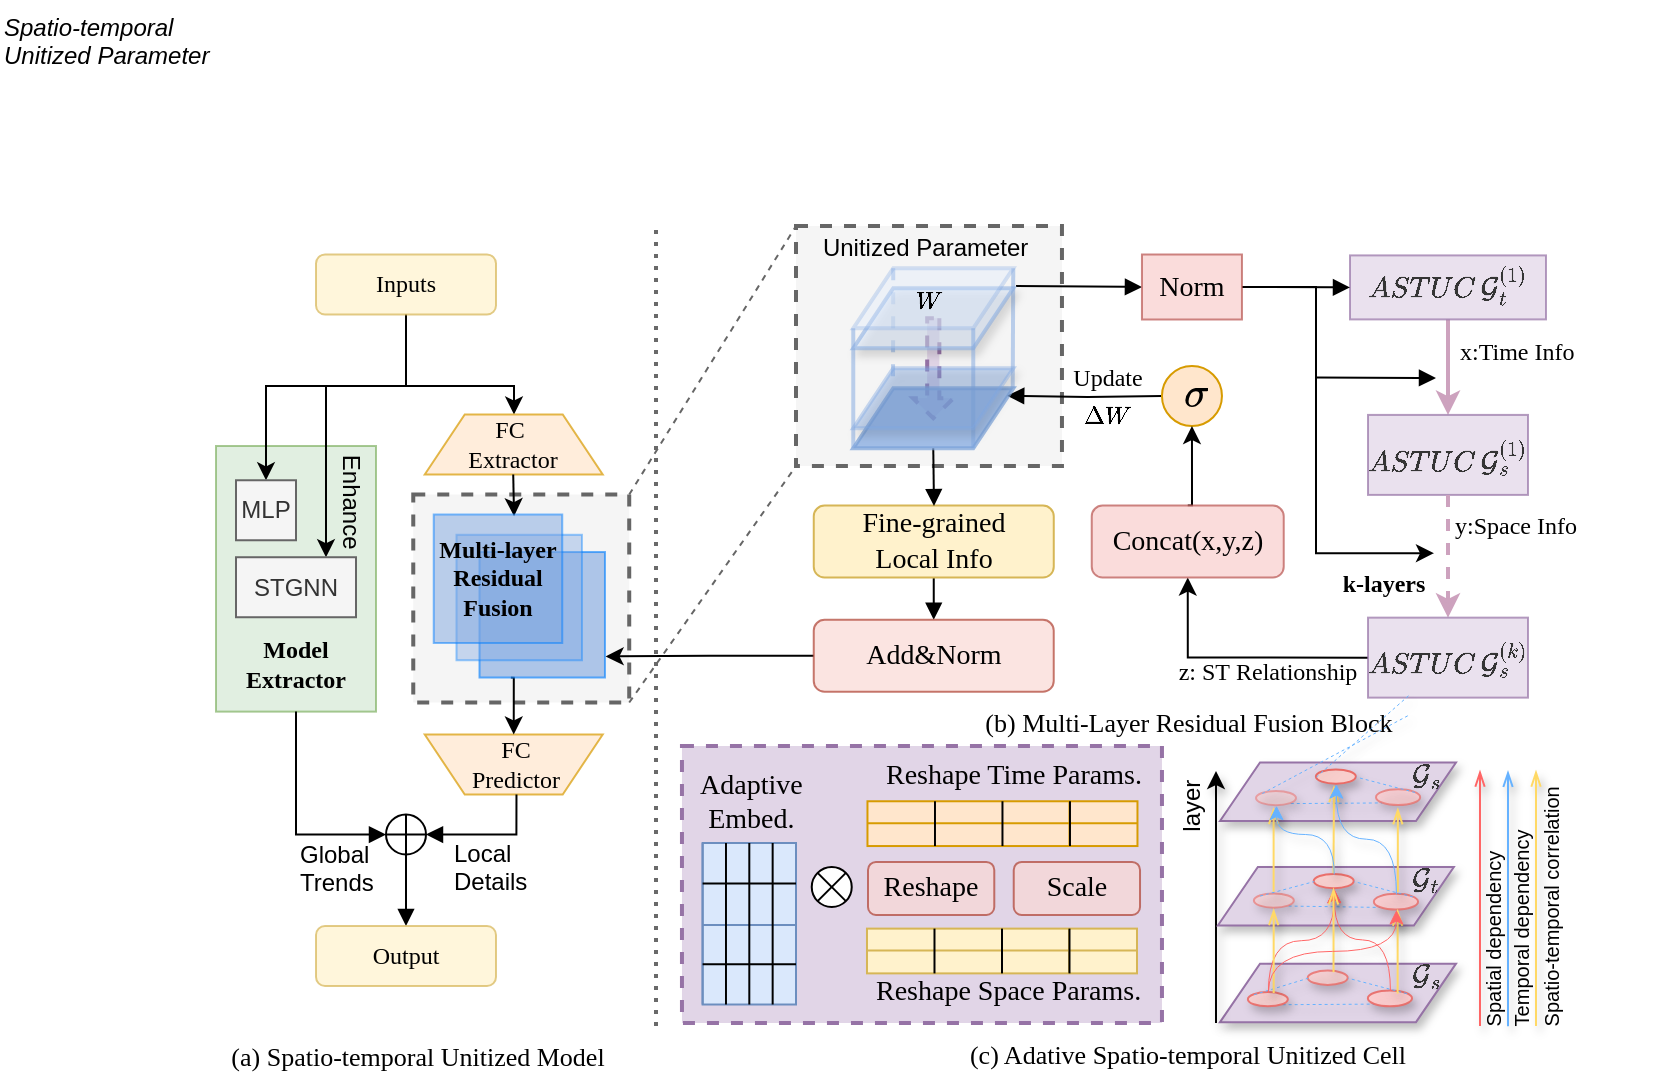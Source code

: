 <mxfile version="24.8.3">
  <diagram name="第 1 页" id="5oC_u--elwQRbg6stWUG">
    <mxGraphModel dx="1428" dy="1569" grid="1" gridSize="10" guides="1" tooltips="1" connect="1" arrows="1" fold="1" page="1" pageScale="1" pageWidth="827" pageHeight="1169" math="1" shadow="0">
      <root>
        <mxCell id="0" />
        <mxCell id="1" parent="0" />
        <mxCell id="oQPVEWLI9KSgpzc_tTf6-1" value="&lt;div&gt;&lt;font face=&quot;Times New Roman&quot;&gt;&lt;b&gt;&lt;br&gt;&lt;/b&gt;&lt;/font&gt;&lt;/div&gt;&lt;div&gt;&lt;font face=&quot;Times New Roman&quot;&gt;&lt;b&gt;&lt;br&gt;&lt;/b&gt;&lt;/font&gt;&lt;/div&gt;&lt;div&gt;&lt;font face=&quot;Times New Roman&quot;&gt;&lt;b&gt;&lt;br&gt;&lt;/b&gt;&lt;/font&gt;&lt;/div&gt;&lt;div&gt;&lt;font face=&quot;Times New Roman&quot;&gt;&lt;b&gt;&lt;br&gt;&lt;/b&gt;&lt;/font&gt;&lt;/div&gt;&lt;div&gt;&lt;font face=&quot;Times New Roman&quot;&gt;&lt;b&gt;&lt;br&gt;&lt;/b&gt;&lt;/font&gt;&lt;/div&gt;&lt;div&gt;&lt;b&gt;&lt;br&gt;&lt;/b&gt;&lt;/div&gt;&lt;div&gt;&lt;font face=&quot;Times New Roman&quot;&gt;&lt;b&gt;Model&lt;/b&gt;&lt;/font&gt;&lt;/div&gt;&lt;div&gt;&lt;font face=&quot;Times New Roman&quot;&gt;&lt;b&gt;Extractor&lt;/b&gt;&lt;/font&gt;&lt;/div&gt;" style="whiteSpace=wrap;html=1;fillColor=#d5e8d4;strokeColor=#82b366;opacity=70;" parent="1" vertex="1">
          <mxGeometry x="40" y="150" width="80" height="132.81" as="geometry" />
        </mxCell>
        <mxCell id="oQPVEWLI9KSgpzc_tTf6-2" style="edgeStyle=orthogonalEdgeStyle;rounded=0;orthogonalLoop=1;jettySize=auto;html=1;exitX=0.5;exitY=1;exitDx=0;exitDy=0;entryX=0.5;entryY=0;entryDx=0;entryDy=0;endArrow=block;endFill=1;" parent="1" target="oQPVEWLI9KSgpzc_tTf6-6" edge="1">
          <mxGeometry relative="1" as="geometry">
            <mxPoint x="135.0" y="354.25" as="sourcePoint" />
          </mxGeometry>
        </mxCell>
        <mxCell id="oQPVEWLI9KSgpzc_tTf6-4" style="edgeStyle=orthogonalEdgeStyle;rounded=0;orthogonalLoop=1;jettySize=auto;html=1;" parent="1" source="oQPVEWLI9KSgpzc_tTf6-5" edge="1" target="oQPVEWLI9KSgpzc_tTf6-7">
          <mxGeometry relative="1" as="geometry">
            <Array as="points">
              <mxPoint x="135" y="120" />
              <mxPoint x="189" y="120" />
            </Array>
            <mxPoint x="179.019" y="134.25" as="targetPoint" />
          </mxGeometry>
        </mxCell>
        <mxCell id="T_FOPEBpzpQEU7bBr1gE-9" style="edgeStyle=orthogonalEdgeStyle;rounded=0;orthogonalLoop=1;jettySize=auto;html=1;entryX=0.5;entryY=0;entryDx=0;entryDy=0;exitX=0.5;exitY=1;exitDx=0;exitDy=0;" edge="1" parent="1" source="oQPVEWLI9KSgpzc_tTf6-5" target="T_FOPEBpzpQEU7bBr1gE-2">
          <mxGeometry relative="1" as="geometry">
            <mxPoint x="65.0" y="173.02" as="targetPoint" />
            <Array as="points">
              <mxPoint x="135" y="120" />
              <mxPoint x="65" y="120" />
            </Array>
          </mxGeometry>
        </mxCell>
        <mxCell id="T_FOPEBpzpQEU7bBr1gE-10" style="edgeStyle=orthogonalEdgeStyle;rounded=0;orthogonalLoop=1;jettySize=auto;html=1;exitX=0.5;exitY=1;exitDx=0;exitDy=0;entryX=0.75;entryY=0;entryDx=0;entryDy=0;" edge="1" parent="1" source="oQPVEWLI9KSgpzc_tTf6-5" target="T_FOPEBpzpQEU7bBr1gE-1">
          <mxGeometry relative="1" as="geometry">
            <Array as="points">
              <mxPoint x="135" y="120" />
              <mxPoint x="95" y="120" />
            </Array>
          </mxGeometry>
        </mxCell>
        <mxCell id="oQPVEWLI9KSgpzc_tTf6-5" value="&lt;font face=&quot;Times New Roman&quot;&gt;Inputs&lt;/font&gt;" style="rounded=1;whiteSpace=wrap;html=1;fillColor=#fff2cc;strokeColor=#d6b656;opacity=70;" parent="1" vertex="1">
          <mxGeometry x="90" y="54.25" width="90" height="30" as="geometry" />
        </mxCell>
        <mxCell id="oQPVEWLI9KSgpzc_tTf6-6" value="&lt;font face=&quot;Times New Roman&quot;&gt;Output&lt;/font&gt;" style="rounded=1;whiteSpace=wrap;html=1;fillColor=#fff2cc;strokeColor=#d6b656;opacity=70;" parent="1" vertex="1">
          <mxGeometry x="90" y="390" width="90" height="30" as="geometry" />
        </mxCell>
        <mxCell id="oQPVEWLI9KSgpzc_tTf6-7" value="&lt;font face=&quot;Times New Roman&quot;&gt;FC&amp;nbsp;&lt;/font&gt;&lt;div&gt;&lt;font face=&quot;Times New Roman&quot;&gt;Extractor&lt;/font&gt;&lt;/div&gt;" style="shape=trapezoid;perimeter=trapezoidPerimeter;whiteSpace=wrap;html=1;fixedSize=1;fillColor=#FFE6CC;strokeColor=#D79B00;opacity=70;" parent="1" vertex="1">
          <mxGeometry x="144.37" y="134.25" width="89" height="30" as="geometry" />
        </mxCell>
        <mxCell id="oQPVEWLI9KSgpzc_tTf6-8" value="" style="verticalLabelPosition=bottom;verticalAlign=top;html=1;shape=mxgraph.flowchart.summing_function;" parent="1" vertex="1">
          <mxGeometry x="125" y="334.25" width="20" height="20" as="geometry" />
        </mxCell>
        <mxCell id="oQPVEWLI9KSgpzc_tTf6-9" style="edgeStyle=orthogonalEdgeStyle;rounded=0;orthogonalLoop=1;jettySize=auto;html=1;exitX=0.5;exitY=1;exitDx=0;exitDy=0;entryX=0;entryY=0.5;entryDx=0;entryDy=0;entryPerimeter=0;endArrow=block;endFill=1;" parent="1" source="oQPVEWLI9KSgpzc_tTf6-1" target="oQPVEWLI9KSgpzc_tTf6-8" edge="1">
          <mxGeometry relative="1" as="geometry" />
        </mxCell>
        <mxCell id="oQPVEWLI9KSgpzc_tTf6-10" value="" style="shape=trapezoid;perimeter=trapezoidPerimeter;whiteSpace=wrap;html=1;fixedSize=1;fillColor=#FFE6CC;strokeColor=#D79B00;rotation=-180;opacity=70;" parent="1" vertex="1">
          <mxGeometry x="144.37" y="294.25" width="89" height="30" as="geometry" />
        </mxCell>
        <mxCell id="oQPVEWLI9KSgpzc_tTf6-11" value="FC Predictor" style="text;strokeColor=none;align=center;fillColor=none;html=1;verticalAlign=middle;whiteSpace=wrap;rounded=0;fontFamily=Times New Roman;" parent="1" vertex="1">
          <mxGeometry x="160.24" y="294.25" width="60" height="30" as="geometry" />
        </mxCell>
        <mxCell id="oQPVEWLI9KSgpzc_tTf6-12" style="edgeStyle=orthogonalEdgeStyle;rounded=0;orthogonalLoop=1;jettySize=auto;html=1;exitX=0.5;exitY=1;exitDx=0;exitDy=0;entryX=1;entryY=0.5;entryDx=0;entryDy=0;entryPerimeter=0;endArrow=block;endFill=1;" parent="1" source="oQPVEWLI9KSgpzc_tTf6-11" target="oQPVEWLI9KSgpzc_tTf6-8" edge="1">
          <mxGeometry relative="1" as="geometry">
            <mxPoint x="155.24" y="344.25" as="targetPoint" />
            <Array as="points">
              <mxPoint x="190" y="344" />
            </Array>
          </mxGeometry>
        </mxCell>
        <mxCell id="T_FOPEBpzpQEU7bBr1gE-23" style="rounded=0;orthogonalLoop=1;jettySize=auto;html=1;exitX=1;exitY=0;exitDx=0;exitDy=0;entryX=0;entryY=0;entryDx=0;entryDy=0;endArrow=none;endFill=0;dashed=1;fillColor=#f5f5f5;strokeColor=#666666;" edge="1" parent="1" source="oQPVEWLI9KSgpzc_tTf6-13" target="oQPVEWLI9KSgpzc_tTf6-24">
          <mxGeometry relative="1" as="geometry" />
        </mxCell>
        <mxCell id="oQPVEWLI9KSgpzc_tTf6-13" value="" style="rounded=0;whiteSpace=wrap;html=1;dashed=1;fillColor=#f5f5f5;fontColor=#333333;strokeColor=#666666;strokeWidth=2;" parent="1" vertex="1">
          <mxGeometry x="138.63" y="174.25" width="107.98" height="104.01" as="geometry" />
        </mxCell>
        <mxCell id="oQPVEWLI9KSgpzc_tTf6-14" style="edgeStyle=orthogonalEdgeStyle;rounded=0;orthogonalLoop=1;jettySize=auto;html=1;exitX=0.25;exitY=1;exitDx=0;exitDy=0;entryX=0.5;entryY=0;entryDx=0;entryDy=0;" parent="1" edge="1">
          <mxGeometry relative="1" as="geometry">
            <mxPoint x="188.87" y="294.25" as="targetPoint" />
            <mxPoint x="187.435" y="265.76" as="sourcePoint" />
          </mxGeometry>
        </mxCell>
        <mxCell id="oQPVEWLI9KSgpzc_tTf6-15" style="edgeStyle=orthogonalEdgeStyle;rounded=0;orthogonalLoop=1;jettySize=auto;html=1;exitX=0.5;exitY=1;exitDx=0;exitDy=0;entryX=0.625;entryY=0.013;entryDx=0;entryDy=0;entryPerimeter=0;" parent="1" edge="1">
          <mxGeometry relative="1" as="geometry">
            <mxPoint x="188.61" y="164.25" as="sourcePoint" />
            <mxPoint x="189.026" y="185.085" as="targetPoint" />
          </mxGeometry>
        </mxCell>
        <mxCell id="oQPVEWLI9KSgpzc_tTf6-16" value="" style="whiteSpace=wrap;html=1;aspect=fixed;fillColor=#7EA6E0;strokeColor=#007FFF;opacity=60;" parent="1" vertex="1">
          <mxGeometry x="171.75" y="203.02" width="62.74" height="62.74" as="geometry" />
        </mxCell>
        <mxCell id="oQPVEWLI9KSgpzc_tTf6-17" value="" style="whiteSpace=wrap;html=1;aspect=fixed;fillColor=#7EA6E0;strokeColor=#007FFF;opacity=40;" parent="1" vertex="1">
          <mxGeometry x="160.24" y="194.39" width="62.74" height="62.74" as="geometry" />
        </mxCell>
        <mxCell id="oQPVEWLI9KSgpzc_tTf6-19" value="&lt;font face=&quot;Times New Roman&quot;&gt;&lt;b&gt;Multi-layer&lt;/b&gt;&lt;/font&gt;&lt;div&gt;&lt;font face=&quot;Times New Roman&quot;&gt;&lt;b&gt;Residual&lt;br&gt;Fusion&lt;/b&gt;&lt;/font&gt;&lt;/div&gt;" style="whiteSpace=wrap;html=1;aspect=fixed;fillColor=#7EA6E0;strokeColor=#007FFF;opacity=50;" parent="1" vertex="1">
          <mxGeometry x="148.87" y="184.25" width="64.25" height="64.25" as="geometry" />
        </mxCell>
        <mxCell id="oQPVEWLI9KSgpzc_tTf6-20" style="edgeStyle=orthogonalEdgeStyle;rounded=0;orthogonalLoop=1;jettySize=auto;html=1;exitX=0.5;exitY=1;exitDx=0;exitDy=0;endArrow=block;endFill=1;entryX=0.5;entryY=0;entryDx=0;entryDy=0;" parent="1" source="oQPVEWLI9KSgpzc_tTf6-21" target="oQPVEWLI9KSgpzc_tTf6-23" edge="1">
          <mxGeometry relative="1" as="geometry">
            <mxPoint x="399" y="270" as="targetPoint" />
          </mxGeometry>
        </mxCell>
        <mxCell id="oQPVEWLI9KSgpzc_tTf6-21" value="&lt;font face=&quot;Times New Roman&quot; style=&quot;font-size: 14px;&quot;&gt;Fine-grained&lt;/font&gt;&lt;div style=&quot;font-size: 14px;&quot;&gt;&lt;font face=&quot;Times New Roman&quot; style=&quot;font-size: 14px;&quot;&gt;Local Info&lt;/font&gt;&lt;/div&gt;" style="rounded=1;whiteSpace=wrap;html=1;fillColor=#fff2cc;strokeColor=#d6b656;" parent="1" vertex="1">
          <mxGeometry x="338.88" y="179.76" width="120" height="36" as="geometry" />
        </mxCell>
        <mxCell id="oQPVEWLI9KSgpzc_tTf6-22" style="edgeStyle=orthogonalEdgeStyle;rounded=0;orthogonalLoop=1;jettySize=auto;html=1;entryX=1.005;entryY=0.832;entryDx=0;entryDy=0;entryPerimeter=0;" parent="1" source="oQPVEWLI9KSgpzc_tTf6-23" target="oQPVEWLI9KSgpzc_tTf6-16" edge="1">
          <mxGeometry relative="1" as="geometry" />
        </mxCell>
        <mxCell id="oQPVEWLI9KSgpzc_tTf6-23" value="&lt;font face=&quot;Times New Roman&quot;&gt;&lt;span style=&quot;font-size: 14px;&quot;&gt;Add&amp;amp;Norm&lt;/span&gt;&lt;/font&gt;" style="rounded=1;whiteSpace=wrap;html=1;fillColor=#fad9d5;strokeColor=#ae4132;opacity=70;" parent="1" vertex="1">
          <mxGeometry x="338.87" y="236.9" width="120" height="36" as="geometry" />
        </mxCell>
        <mxCell id="oQPVEWLI9KSgpzc_tTf6-24" value="" style="rounded=0;whiteSpace=wrap;html=1;dashed=1;fillColor=#F5F5F5;fontColor=#333333;strokeColor=#666666;strokeWidth=2;" parent="1" vertex="1">
          <mxGeometry x="330" y="40" width="132.98" height="120" as="geometry" />
        </mxCell>
        <mxCell id="oQPVEWLI9KSgpzc_tTf6-25" style="edgeStyle=orthogonalEdgeStyle;rounded=0;orthogonalLoop=1;jettySize=auto;html=1;endArrow=block;endFill=1;" parent="1" edge="1">
          <mxGeometry relative="1" as="geometry">
            <mxPoint x="398.63" y="151.12" as="sourcePoint" />
            <mxPoint x="399" y="180" as="targetPoint" />
          </mxGeometry>
        </mxCell>
        <mxCell id="oQPVEWLI9KSgpzc_tTf6-26" style="rounded=0;orthogonalLoop=1;jettySize=auto;html=1;entryX=0;entryY=0.5;entryDx=0;entryDy=0;strokeColor=#000000;endArrow=block;endFill=1;" parent="1" edge="1">
          <mxGeometry relative="1" as="geometry">
            <mxPoint x="440" y="70" as="sourcePoint" />
            <mxPoint x="502.98" y="70.5" as="targetPoint" />
          </mxGeometry>
        </mxCell>
        <mxCell id="oQPVEWLI9KSgpzc_tTf6-27" style="edgeStyle=orthogonalEdgeStyle;rounded=0;orthogonalLoop=1;jettySize=auto;html=1;exitX=0;exitY=0.5;exitDx=0;exitDy=0;endArrow=block;endFill=1;entryX=0.962;entryY=0.124;entryDx=0;entryDy=0;entryPerimeter=0;" parent="1" edge="1" target="oQPVEWLI9KSgpzc_tTf6-29">
          <mxGeometry relative="1" as="geometry">
            <mxPoint x="440" y="125" as="targetPoint" />
            <mxPoint x="512.98" y="125" as="sourcePoint" />
          </mxGeometry>
        </mxCell>
        <mxCell id="oQPVEWLI9KSgpzc_tTf6-28" value="" style="shape=singleArrow;direction=south;whiteSpace=wrap;html=1;fillColor=#E1D5E7;strokeColor=#9673A6;dashed=1;strokeWidth=2;gradientColor=none;" parent="1" vertex="1">
          <mxGeometry x="388.5" y="86.12" width="20.27" height="50" as="geometry" />
        </mxCell>
        <mxCell id="oQPVEWLI9KSgpzc_tTf6-29" value="" style="shape=parallelogram;perimeter=parallelogramPerimeter;whiteSpace=wrap;html=1;fixedSize=1;fillColor=#7EA6E0;shadow=0;strokeColor=#7AA1D9;opacity=70;strokeWidth=2;" parent="1" vertex="1">
          <mxGeometry x="358.63" y="121.12" width="80" height="30" as="geometry" />
        </mxCell>
        <mxCell id="oQPVEWLI9KSgpzc_tTf6-30" style="rounded=0;orthogonalLoop=1;jettySize=auto;html=1;exitX=0;exitY=1;exitDx=0;exitDy=0;entryX=0;entryY=1;entryDx=0;entryDy=0;endArrow=none;endFill=0;strokeColor=#7EA6E0;strokeWidth=2;opacity=50;" parent="1" source="oQPVEWLI9KSgpzc_tTf6-34" edge="1">
          <mxGeometry relative="1" as="geometry">
            <mxPoint x="358.63" y="81.12" as="sourcePoint" />
            <mxPoint x="358.63" y="151.12" as="targetPoint" />
          </mxGeometry>
        </mxCell>
        <mxCell id="oQPVEWLI9KSgpzc_tTf6-31" style="rounded=0;orthogonalLoop=1;jettySize=auto;html=1;exitX=0.25;exitY=0;exitDx=0;exitDy=0;entryX=0;entryY=1;entryDx=0;entryDy=0;endArrow=none;endFill=0;strokeColor=#7EA6E0;dashed=1;strokeWidth=2;opacity=50;" parent="1" source="oQPVEWLI9KSgpzc_tTf6-34" edge="1">
          <mxGeometry relative="1" as="geometry">
            <mxPoint x="378.49" y="51.12" as="sourcePoint" />
            <mxPoint x="378.49" y="121.12" as="targetPoint" />
          </mxGeometry>
        </mxCell>
        <mxCell id="oQPVEWLI9KSgpzc_tTf6-32" style="rounded=0;orthogonalLoop=1;jettySize=auto;html=1;exitX=1;exitY=0;exitDx=0;exitDy=0;entryX=0;entryY=1;entryDx=0;entryDy=0;endArrow=none;endFill=0;strokeColor=#7EA6E0;strokeWidth=2;opacity=50;" parent="1" source="oQPVEWLI9KSgpzc_tTf6-34" edge="1">
          <mxGeometry relative="1" as="geometry">
            <mxPoint x="438.37" y="51.12" as="sourcePoint" />
            <mxPoint x="438.37" y="121.12" as="targetPoint" />
          </mxGeometry>
        </mxCell>
        <mxCell id="oQPVEWLI9KSgpzc_tTf6-33" value="" style="shape=parallelogram;perimeter=parallelogramPerimeter;whiteSpace=wrap;html=1;fixedSize=1;shadow=1;gradientColor=none;fillColor=#DAE8FC;opacity=50;strokeColor=#7EA6E0;strokeWidth=2;" parent="1" vertex="1">
          <mxGeometry x="358.63" y="71.12" width="80" height="30" as="geometry" />
        </mxCell>
        <mxCell id="oQPVEWLI9KSgpzc_tTf6-34" value="" style="shape=parallelogram;perimeter=parallelogramPerimeter;whiteSpace=wrap;html=1;fixedSize=1;shadow=0;gradientColor=none;fillColor=#DAE8FC;opacity=30;strokeColor=#7EA6E0;strokeWidth=2;" parent="1" vertex="1">
          <mxGeometry x="358.63" y="61.12" width="80" height="30" as="geometry" />
        </mxCell>
        <mxCell id="oQPVEWLI9KSgpzc_tTf6-35" style="rounded=0;orthogonalLoop=1;jettySize=auto;html=1;entryX=0.75;entryY=1;entryDx=0;entryDy=0;endArrow=none;endFill=0;strokeColor=#7EA6E0;strokeWidth=2;opacity=50;" parent="1" edge="1">
          <mxGeometry relative="1" as="geometry">
            <mxPoint x="418.63" y="91.12" as="sourcePoint" />
            <mxPoint x="418.63" y="151.12" as="targetPoint" />
          </mxGeometry>
        </mxCell>
        <mxCell id="oQPVEWLI9KSgpzc_tTf6-36" value="" style="shape=parallelogram;perimeter=parallelogramPerimeter;whiteSpace=wrap;html=1;fixedSize=1;shadow=1;gradientColor=none;fillColor=#7EA6E0;opacity=40;strokeColor=#7EA6E0;strokeWidth=2;" parent="1" vertex="1">
          <mxGeometry x="358.63" y="111.12" width="80" height="30" as="geometry" />
        </mxCell>
        <mxCell id="oQPVEWLI9KSgpzc_tTf6-37" value="&lt;font face=&quot;Times New Roman&quot;&gt;Update&lt;/font&gt;" style="text;strokeColor=none;align=center;fillColor=none;html=1;verticalAlign=middle;whiteSpace=wrap;rounded=0;" parent="1" vertex="1">
          <mxGeometry x="468.87" y="93.49" width="34.11" height="45" as="geometry" />
        </mxCell>
        <mxCell id="oQPVEWLI9KSgpzc_tTf6-38" value="" style="endArrow=none;dashed=1;html=1;rounded=0;strokeWidth=2;strokeColor=#696969;dashPattern=1 2;" parent="1" edge="1">
          <mxGeometry width="50" height="50" relative="1" as="geometry">
            <mxPoint x="260" y="440" as="sourcePoint" />
            <mxPoint x="260" y="40" as="targetPoint" />
          </mxGeometry>
        </mxCell>
        <mxCell id="oQPVEWLI9KSgpzc_tTf6-39" value="&lt;font style=&quot;font-size: 13px;&quot; face=&quot;Times New Roman&quot;&gt;(a) Spatio-temporal &lt;/font&gt;&lt;font face=&quot;Times New Roman&quot;&gt;&lt;span style=&quot;font-size: 13px;&quot;&gt;Unitized Model&lt;/span&gt;&lt;/font&gt;" style="text;strokeColor=none;align=center;fillColor=none;html=1;verticalAlign=middle;whiteSpace=wrap;rounded=0;" parent="1" vertex="1">
          <mxGeometry x="44.5" y="440" width="191.87" height="30" as="geometry" />
        </mxCell>
        <mxCell id="oQPVEWLI9KSgpzc_tTf6-40" value="&lt;font style=&quot;font-size: 13px;&quot; face=&quot;Times New Roman&quot;&gt;(b) Multi-Layer Residual Fusion Block&lt;/font&gt;" style="text;strokeColor=none;align=center;fillColor=none;html=1;verticalAlign=middle;whiteSpace=wrap;rounded=0;" parent="1" vertex="1">
          <mxGeometry x="421.8" y="272.9" width="209.02" height="30" as="geometry" />
        </mxCell>
        <mxCell id="oQPVEWLI9KSgpzc_tTf6-43" style="edgeStyle=orthogonalEdgeStyle;rounded=0;orthogonalLoop=1;jettySize=auto;html=1;exitX=0.5;exitY=1;exitDx=0;exitDy=0;entryX=0.5;entryY=0;entryDx=0;entryDy=0;strokeColor=#CDA2BE;strokeWidth=2;" parent="1" source="oQPVEWLI9KSgpzc_tTf6-44" target="oQPVEWLI9KSgpzc_tTf6-47" edge="1">
          <mxGeometry relative="1" as="geometry" />
        </mxCell>
        <mxCell id="oQPVEWLI9KSgpzc_tTf6-44" value="" style="rounded=0;whiteSpace=wrap;html=1;fillColor=#e1d5e7;strokeColor=#9673a6;opacity=70;" parent="1" vertex="1">
          <mxGeometry x="607" y="54.7" width="98" height="32" as="geometry" />
        </mxCell>
        <mxCell id="oQPVEWLI9KSgpzc_tTf6-45" value="&lt;br style=&quot;font-size: 12px;&quot;&gt;&lt;span style=&quot;font-size: 12px; color: rgb(53, 53, 53); font-family: mp-quote, -apple-system-font, BlinkMacSystemFont, &amp;quot;Helvetica Neue&amp;quot;, &amp;quot;PingFang SC&amp;quot;, &amp;quot;Hiragino Sans GB&amp;quot;, &amp;quot;Microsoft YaHei UI&amp;quot;, &amp;quot;Microsoft YaHei&amp;quot;, Arial, sans-serif; text-align: left; background-color: rgb(149, 236, 105);&quot;&gt;$$ASTUC \, \mathcal{G}_t^{(1)}$$&lt;/span&gt;" style="text;strokeColor=none;align=center;fillColor=none;html=1;verticalAlign=middle;whiteSpace=wrap;rounded=0;fontSize=11;" parent="1" vertex="1">
          <mxGeometry x="626" y="52.7" width="60" height="20" as="geometry" />
        </mxCell>
        <mxCell id="oQPVEWLI9KSgpzc_tTf6-47" value="" style="rounded=0;whiteSpace=wrap;html=1;fillColor=#E1D5E7;strokeColor=#9673a6;opacity=70;" parent="1" vertex="1">
          <mxGeometry x="616" y="134.45" width="80" height="40" as="geometry" />
        </mxCell>
        <mxCell id="oQPVEWLI9KSgpzc_tTf6-48" value="&lt;br style=&quot;font-size: 12px;&quot;&gt;&lt;span style=&quot;font-size: 12px; color: rgb(53, 53, 53); font-family: mp-quote, -apple-system-font, BlinkMacSystemFont, &amp;quot;Helvetica Neue&amp;quot;, &amp;quot;PingFang SC&amp;quot;, &amp;quot;Hiragino Sans GB&amp;quot;, &amp;quot;Microsoft YaHei UI&amp;quot;, &amp;quot;Microsoft YaHei&amp;quot;, Arial, sans-serif; text-align: left; background-color: rgb(149, 236, 105);&quot;&gt;$$ASTUC \, \mathcal{G}_s^{(1)}$$&lt;/span&gt;" style="text;strokeColor=none;align=center;fillColor=none;html=1;verticalAlign=middle;whiteSpace=wrap;rounded=0;fontSize=11;" parent="1" vertex="1">
          <mxGeometry x="626" y="138.69" width="60" height="20" as="geometry" />
        </mxCell>
        <mxCell id="oQPVEWLI9KSgpzc_tTf6-54" value="" style="endArrow=block;html=1;rounded=0;endFill=1;" parent="1" edge="1">
          <mxGeometry width="50" height="50" relative="1" as="geometry">
            <mxPoint x="590" y="115.76" as="sourcePoint" />
            <mxPoint x="650" y="116" as="targetPoint" />
          </mxGeometry>
        </mxCell>
        <mxCell id="oQPVEWLI9KSgpzc_tTf6-55" value="&lt;div style=&quot;text-align: left;&quot;&gt;&lt;span style=&quot;font-family: &amp;quot;Times New Roman&amp;quot;; background-color: initial;&quot;&gt;z: ST&amp;nbsp;&lt;/span&gt;&lt;span style=&quot;background-color: initial; font-family: &amp;quot;Times New Roman&amp;quot;; text-align: center;&quot;&gt;Relationship&lt;/span&gt;&lt;/div&gt;" style="text;strokeColor=none;align=center;fillColor=none;html=1;verticalAlign=middle;whiteSpace=wrap;rounded=0;" parent="1" vertex="1">
          <mxGeometry x="516" y="242.81" width="100" height="40" as="geometry" />
        </mxCell>
        <mxCell id="oQPVEWLI9KSgpzc_tTf6-58" style="rounded=0;orthogonalLoop=1;jettySize=auto;html=1;exitX=1;exitY=0.5;exitDx=0;exitDy=0;entryX=0;entryY=0.5;entryDx=0;entryDy=0;endArrow=block;endFill=1;" parent="1" source="oQPVEWLI9KSgpzc_tTf6-59" target="oQPVEWLI9KSgpzc_tTf6-44" edge="1">
          <mxGeometry relative="1" as="geometry" />
        </mxCell>
        <mxCell id="T_FOPEBpzpQEU7bBr1gE-38" style="edgeStyle=orthogonalEdgeStyle;rounded=0;orthogonalLoop=1;jettySize=auto;html=1;exitX=1;exitY=0.5;exitDx=0;exitDy=0;entryX=0;entryY=0.5;entryDx=0;entryDy=0;" edge="1" parent="1" source="oQPVEWLI9KSgpzc_tTf6-59" target="T_FOPEBpzpQEU7bBr1gE-37">
          <mxGeometry relative="1" as="geometry">
            <Array as="points">
              <mxPoint x="590" y="70" />
              <mxPoint x="590" y="204" />
            </Array>
          </mxGeometry>
        </mxCell>
        <mxCell id="oQPVEWLI9KSgpzc_tTf6-59" value="&lt;font style=&quot;font-size: 14px;&quot; face=&quot;Times New Roman&quot;&gt;Norm&lt;/font&gt;" style="rounded=0;whiteSpace=wrap;html=1;fillColor=#f8cecc;strokeColor=#b85450;opacity=70;" parent="1" vertex="1">
          <mxGeometry x="502.98" y="54.25" width="50" height="32.5" as="geometry" />
        </mxCell>
        <mxCell id="oQPVEWLI9KSgpzc_tTf6-60" value="" style="ellipse;whiteSpace=wrap;html=1;aspect=fixed;fillColor=#ffe6cc;strokeColor=#d79b00;" parent="1" vertex="1">
          <mxGeometry x="512.98" y="110" width="30" height="30" as="geometry" />
        </mxCell>
        <mxCell id="oQPVEWLI9KSgpzc_tTf6-61" value="&lt;font style=&quot;font-size: 18px;&quot;&gt;&lt;svg style=&quot;vertical-align: -0.025ex;&quot; xmlns:xlink=&quot;http://www.w3.org/1999/xlink&quot; viewBox=&quot;0 -431 571 442&quot; role=&quot;img&quot; height=&quot;1ex&quot; width=&quot;1.292ex&quot; xmlns=&quot;http://www.w3.org/2000/svg&quot;&gt;&lt;defs&gt;&lt;path d=&quot;M184 -11Q116 -11 74 34T31 147Q31 247 104 333T274 430Q275 431 414 431H552Q553 430 555 429T559 427T562 425T565 422T567 420T569 416T570 412T571 407T572 401Q572 357 507 357Q500 357 490 357T476 358H416L421 348Q439 310 439 263Q439 153 359 71T184 -11ZM361 278Q361 358 276 358Q152 358 115 184Q114 180 114 178Q106 141 106 117Q106 67 131 47T188 26Q242 26 287 73Q316 103 334 153T356 233T361 278Z&quot; id=&quot;MJX-6-TEX-I-1D70E&quot;&gt;&lt;/path&gt;&lt;/defs&gt;&lt;g transform=&quot;scale(1,-1)&quot; stroke-width=&quot;0&quot; fill=&quot;currentColor&quot; stroke=&quot;currentColor&quot;&gt;&lt;g data-mml-node=&quot;math&quot;&gt;&lt;g data-mml-node=&quot;mi&quot;&gt;&lt;use xlink:href=&quot;#MJX-6-TEX-I-1D70E&quot; data-c=&quot;1D70E&quot;&gt;&lt;/use&gt;&lt;/g&gt;&lt;/g&gt;&lt;/g&gt;&lt;/svg&gt;&lt;/font&gt;" style="text;strokeColor=none;align=center;fillColor=none;html=1;verticalAlign=middle;whiteSpace=wrap;rounded=0;" parent="1" vertex="1">
          <mxGeometry x="502.98" y="111.51" width="54.11" height="26.98" as="geometry" />
        </mxCell>
        <mxCell id="oQPVEWLI9KSgpzc_tTf6-62" value="&lt;font style=&quot;font-size: 12px;&quot; face=&quot;Times New Roman&quot;&gt;y:Space&amp;nbsp;&lt;/font&gt;&lt;span style=&quot;background-color: initial; font-family: &amp;quot;Times New Roman&amp;quot;; text-align: left;&quot;&gt;Info&lt;/span&gt;" style="text;strokeColor=none;align=center;fillColor=none;html=1;verticalAlign=middle;whiteSpace=wrap;rounded=0;" parent="1" vertex="1">
          <mxGeometry x="640" y="174.45" width="100" height="32" as="geometry" />
        </mxCell>
        <mxCell id="oQPVEWLI9KSgpzc_tTf6-66" value="&lt;font style=&quot;font-size: 12px;&quot; face=&quot;Times New Roman&quot;&gt;x:Time&amp;nbsp;&lt;/font&gt;&lt;span style=&quot;font-family: &amp;quot;Times New Roman&amp;quot;; background-color: initial;&quot;&gt;Info&lt;/span&gt;" style="text;strokeColor=none;align=left;fillColor=none;html=1;verticalAlign=middle;whiteSpace=wrap;rounded=0;" parent="1" vertex="1">
          <mxGeometry x="660" y="87.25" width="100" height="32" as="geometry" />
        </mxCell>
        <mxCell id="oQPVEWLI9KSgpzc_tTf6-72" value="" style="rounded=0;orthogonalLoop=1;jettySize=auto;html=1;dashed=1;fillColor=#e1d5e7;strokeColor=#CDA2BE;strokeWidth=2;exitDx=0;exitDy=0;movable=1;resizable=1;rotatable=1;deletable=1;editable=1;locked=0;connectable=1;exitX=0.5;exitY=1;entryX=0.5;entryY=0;entryDx=0;entryDy=0;" parent="1" source="oQPVEWLI9KSgpzc_tTf6-47" target="T_FOPEBpzpQEU7bBr1gE-33" edge="1">
          <mxGeometry relative="1" as="geometry">
            <mxPoint x="656" y="184.2" as="sourcePoint" />
            <mxPoint x="656" y="250.2" as="targetPoint" />
          </mxGeometry>
        </mxCell>
        <mxCell id="oQPVEWLI9KSgpzc_tTf6-78" value="" style="rounded=0;whiteSpace=wrap;html=1;dashed=1;fillColor=#e1d5e7;strokeColor=#9673a6;strokeWidth=2;" parent="1" vertex="1">
          <mxGeometry x="272.98" y="300" width="240" height="138.5" as="geometry" />
        </mxCell>
        <mxCell id="oQPVEWLI9KSgpzc_tTf6-81" value="&lt;font face=&quot;Times New Roman&quot;&gt;&lt;b&gt;k-layers&lt;/b&gt;&lt;/font&gt;" style="text;strokeColor=none;align=center;fillColor=none;html=1;verticalAlign=middle;whiteSpace=wrap;rounded=0;" parent="1" vertex="1">
          <mxGeometry x="574" y="203.22" width="100" height="32" as="geometry" />
        </mxCell>
        <mxCell id="oQPVEWLI9KSgpzc_tTf6-83" value="&lt;font style=&quot;font-size: 13px;&quot; face=&quot;Times New Roman&quot;&gt;(c) Adative Spatio-temporal Unitized Cell&lt;/font&gt;" style="text;strokeColor=none;align=center;fillColor=none;html=1;verticalAlign=middle;whiteSpace=wrap;rounded=0;" parent="1" vertex="1">
          <mxGeometry x="407.25" y="438.5" width="238.12" height="30" as="geometry" />
        </mxCell>
        <mxCell id="oQPVEWLI9KSgpzc_tTf6-84" value="" style="verticalLabelPosition=bottom;verticalAlign=top;html=1;shape=mxgraph.flowchart.summing_function;rotation=45;" parent="1" vertex="1">
          <mxGeometry x="337.87" y="360.49" width="20" height="20" as="geometry" />
        </mxCell>
        <mxCell id="oQPVEWLI9KSgpzc_tTf6-86" value="" style="shape=internalStorage;whiteSpace=wrap;html=1;backgroundOutline=1;dx=0;dy=41;fillColor=#dae8fc;strokeColor=#6c8ebf;" parent="1" vertex="1">
          <mxGeometry x="283.31" y="348.5" width="46.69" height="80.75" as="geometry" />
        </mxCell>
        <mxCell id="oQPVEWLI9KSgpzc_tTf6-89" style="rounded=0;orthogonalLoop=1;jettySize=auto;html=1;exitX=0;exitY=0.25;exitDx=0;exitDy=0;entryX=1;entryY=0.25;entryDx=0;entryDy=0;endArrow=none;endFill=0;" parent="1" source="oQPVEWLI9KSgpzc_tTf6-86" target="oQPVEWLI9KSgpzc_tTf6-86" edge="1">
          <mxGeometry relative="1" as="geometry" />
        </mxCell>
        <mxCell id="oQPVEWLI9KSgpzc_tTf6-90" style="rounded=0;orthogonalLoop=1;jettySize=auto;html=1;exitX=0.25;exitY=0;exitDx=0;exitDy=0;entryX=0.25;entryY=1;entryDx=0;entryDy=0;endArrow=none;endFill=0;" parent="1" source="oQPVEWLI9KSgpzc_tTf6-86" target="oQPVEWLI9KSgpzc_tTf6-86" edge="1">
          <mxGeometry relative="1" as="geometry" />
        </mxCell>
        <mxCell id="oQPVEWLI9KSgpzc_tTf6-91" style="rounded=0;orthogonalLoop=1;jettySize=auto;html=1;exitX=0.5;exitY=0;exitDx=0;exitDy=0;entryX=0.5;entryY=1;entryDx=0;entryDy=0;endArrow=none;endFill=0;" parent="1" source="oQPVEWLI9KSgpzc_tTf6-86" target="oQPVEWLI9KSgpzc_tTf6-86" edge="1">
          <mxGeometry relative="1" as="geometry" />
        </mxCell>
        <mxCell id="oQPVEWLI9KSgpzc_tTf6-92" value="&lt;div style=&quot;text-align: center;&quot;&gt;&lt;span style=&quot;background-color: initial; font-size: 14px;&quot;&gt;&lt;font face=&quot;Times New Roman&quot;&gt;Adaptive&lt;/font&gt;&lt;/span&gt;&lt;/div&gt;&lt;div style=&quot;text-align: center;&quot;&gt;&lt;font face=&quot;Times New Roman&quot;&gt;&lt;span style=&quot;font-size: 14px;&quot;&gt;Embed.&lt;/span&gt;&lt;/font&gt;&lt;/div&gt;" style="text;whiteSpace=wrap;html=1;" parent="1" vertex="1">
          <mxGeometry x="280" y="303.5" width="60" height="40" as="geometry" />
        </mxCell>
        <mxCell id="oQPVEWLI9KSgpzc_tTf6-93" value="&lt;div style=&quot;text-align: center;&quot;&gt;&lt;font face=&quot;Times New Roman&quot;&gt;&lt;span style=&quot;font-size: 14px;&quot;&gt;Reshape Time Params.&lt;/span&gt;&lt;/font&gt;&lt;/div&gt;" style="text;whiteSpace=wrap;html=1;" parent="1" vertex="1">
          <mxGeometry x="372.98" y="300.25" width="130" height="40" as="geometry" />
        </mxCell>
        <mxCell id="oQPVEWLI9KSgpzc_tTf6-95" style="rounded=0;orthogonalLoop=1;jettySize=auto;html=1;exitX=0;exitY=0.75;exitDx=0;exitDy=0;entryX=1;entryY=0.75;entryDx=0;entryDy=0;endArrow=none;endFill=0;" parent="1" source="oQPVEWLI9KSgpzc_tTf6-86" target="oQPVEWLI9KSgpzc_tTf6-86" edge="1">
          <mxGeometry relative="1" as="geometry" />
        </mxCell>
        <mxCell id="oQPVEWLI9KSgpzc_tTf6-96" style="rounded=0;orthogonalLoop=1;jettySize=auto;html=1;exitX=0.75;exitY=0;exitDx=0;exitDy=0;entryX=0.75;entryY=1;entryDx=0;entryDy=0;endArrow=none;endFill=0;" parent="1" source="oQPVEWLI9KSgpzc_tTf6-86" target="oQPVEWLI9KSgpzc_tTf6-86" edge="1">
          <mxGeometry relative="1" as="geometry" />
        </mxCell>
        <mxCell id="oQPVEWLI9KSgpzc_tTf6-97" value="" style="shape=internalStorage;whiteSpace=wrap;html=1;backgroundOutline=1;dx=11;dy=34;rotation=90;fillColor=#ffe6cc;strokeColor=#d79b00;" parent="1" vertex="1">
          <mxGeometry x="422.04" y="271.33" width="22.39" height="135" as="geometry" />
        </mxCell>
        <mxCell id="oQPVEWLI9KSgpzc_tTf6-98" style="rounded=0;orthogonalLoop=1;jettySize=auto;html=1;exitX=0;exitY=0.75;exitDx=0;exitDy=0;entryX=1;entryY=0.75;entryDx=0;entryDy=0;endArrow=none;endFill=0;" parent="1" source="oQPVEWLI9KSgpzc_tTf6-97" target="oQPVEWLI9KSgpzc_tTf6-97" edge="1">
          <mxGeometry relative="1" as="geometry" />
        </mxCell>
        <mxCell id="oQPVEWLI9KSgpzc_tTf6-99" style="rounded=0;orthogonalLoop=1;jettySize=auto;html=1;exitX=0;exitY=0.5;exitDx=0;exitDy=0;entryX=1;entryY=0.5;entryDx=0;entryDy=0;endArrow=none;endFill=0;" parent="1" source="oQPVEWLI9KSgpzc_tTf6-97" target="oQPVEWLI9KSgpzc_tTf6-97" edge="1">
          <mxGeometry relative="1" as="geometry" />
        </mxCell>
        <mxCell id="oQPVEWLI9KSgpzc_tTf6-101" style="rounded=0;orthogonalLoop=1;jettySize=auto;html=1;exitX=0;exitY=0.25;exitDx=0;exitDy=0;entryX=1;entryY=0.25;entryDx=0;entryDy=0;endArrow=none;endFill=0;" parent="1" source="oQPVEWLI9KSgpzc_tTf6-97" target="oQPVEWLI9KSgpzc_tTf6-97" edge="1">
          <mxGeometry relative="1" as="geometry" />
        </mxCell>
        <mxCell id="oQPVEWLI9KSgpzc_tTf6-105" value="" style="shape=internalStorage;whiteSpace=wrap;html=1;backgroundOutline=1;dx=11;dy=34;rotation=90;fillColor=#fff2cc;strokeColor=#d6b656;" parent="1" vertex="1">
          <mxGeometry x="421.8" y="335" width="22.39" height="135" as="geometry" />
        </mxCell>
        <mxCell id="oQPVEWLI9KSgpzc_tTf6-106" style="rounded=0;orthogonalLoop=1;jettySize=auto;html=1;exitX=0;exitY=0.75;exitDx=0;exitDy=0;entryX=1;entryY=0.75;entryDx=0;entryDy=0;endArrow=none;endFill=0;" parent="1" source="oQPVEWLI9KSgpzc_tTf6-105" target="oQPVEWLI9KSgpzc_tTf6-105" edge="1">
          <mxGeometry relative="1" as="geometry" />
        </mxCell>
        <mxCell id="oQPVEWLI9KSgpzc_tTf6-107" style="rounded=0;orthogonalLoop=1;jettySize=auto;html=1;exitX=0;exitY=0.5;exitDx=0;exitDy=0;entryX=1;entryY=0.5;entryDx=0;entryDy=0;endArrow=none;endFill=0;" parent="1" source="oQPVEWLI9KSgpzc_tTf6-105" target="oQPVEWLI9KSgpzc_tTf6-105" edge="1">
          <mxGeometry relative="1" as="geometry" />
        </mxCell>
        <mxCell id="oQPVEWLI9KSgpzc_tTf6-108" style="rounded=0;orthogonalLoop=1;jettySize=auto;html=1;exitX=0;exitY=0.25;exitDx=0;exitDy=0;entryX=1;entryY=0.25;entryDx=0;entryDy=0;endArrow=none;endFill=0;" parent="1" source="oQPVEWLI9KSgpzc_tTf6-105" target="oQPVEWLI9KSgpzc_tTf6-105" edge="1">
          <mxGeometry relative="1" as="geometry" />
        </mxCell>
        <mxCell id="oQPVEWLI9KSgpzc_tTf6-109" value="&lt;div style=&quot;text-align: center;&quot;&gt;&lt;font face=&quot;Times New Roman&quot;&gt;&lt;span style=&quot;font-size: 14px;&quot;&gt;Reshape Space Params.&lt;/span&gt;&lt;/font&gt;&lt;/div&gt;" style="text;whiteSpace=wrap;html=1;" parent="1" vertex="1">
          <mxGeometry x="367.99" y="408.49" width="142.01" height="40" as="geometry" />
        </mxCell>
        <mxCell id="oQPVEWLI9KSgpzc_tTf6-112" value="&lt;font face=&quot;Times New Roman&quot;&gt;&lt;span style=&quot;font-size: 14px;&quot;&gt;Reshape&lt;/span&gt;&lt;/font&gt;" style="rounded=1;whiteSpace=wrap;html=1;fillColor=#fad9d5;strokeColor=#ae4132;opacity=70;" parent="1" vertex="1">
          <mxGeometry x="366" y="358" width="63.14" height="26.49" as="geometry" />
        </mxCell>
        <mxCell id="oQPVEWLI9KSgpzc_tTf6-114" value="&lt;font face=&quot;Times New Roman&quot;&gt;&lt;span style=&quot;font-size: 14px;&quot;&gt;Scale&lt;/span&gt;&lt;/font&gt;" style="rounded=1;whiteSpace=wrap;html=1;fillColor=#fad9d5;strokeColor=#ae4132;opacity=70;" parent="1" vertex="1">
          <mxGeometry x="438.87" y="358" width="63.14" height="26.49" as="geometry" />
        </mxCell>
        <mxCell id="T_FOPEBpzpQEU7bBr1gE-1" value="STGNN" style="rounded=0;whiteSpace=wrap;html=1;fillColor=#f5f5f5;strokeColor=#666666;strokeWidth=1;fontColor=#333333;" vertex="1" parent="1">
          <mxGeometry x="50" y="205.62" width="60" height="30" as="geometry" />
        </mxCell>
        <mxCell id="T_FOPEBpzpQEU7bBr1gE-2" value="MLP" style="rounded=0;whiteSpace=wrap;html=1;fillColor=#F5F5F5;fontColor=#333333;strokeColor=#666666;strokeWidth=1;" vertex="1" parent="1">
          <mxGeometry x="50" y="167.13" width="30" height="30" as="geometry" />
        </mxCell>
        <mxCell id="T_FOPEBpzpQEU7bBr1gE-12" value="&lt;font style=&quot;font-size: 12px;&quot;&gt;Enhance&lt;/font&gt;" style="text;whiteSpace=wrap;html=1;direction=south;rotation=90;" vertex="1" parent="1">
          <mxGeometry x="79.995" y="134.255" width="22.87" height="60" as="geometry" />
        </mxCell>
        <mxCell id="T_FOPEBpzpQEU7bBr1gE-16" value="Local Details" style="text;whiteSpace=wrap;" vertex="1" parent="1">
          <mxGeometry x="156.56" y="340.25" width="48.87" height="8" as="geometry" />
        </mxCell>
        <mxCell id="T_FOPEBpzpQEU7bBr1gE-14" value="Global&#xa;Trends " style="text;" vertex="1" parent="1">
          <mxGeometry x="80" y="340.25" width="40" height="12" as="geometry" />
        </mxCell>
        <mxCell id="T_FOPEBpzpQEU7bBr1gE-21" value="Spatio-temporal&#xa;Unitized Parameter" style="text;whiteSpace=wrap;fontStyle=2" vertex="1" parent="1">
          <mxGeometry x="-67.59" y="-73" width="107.59" height="73.25" as="geometry" />
        </mxCell>
        <mxCell id="T_FOPEBpzpQEU7bBr1gE-24" style="rounded=0;orthogonalLoop=1;jettySize=auto;html=1;exitX=1;exitY=1;exitDx=0;exitDy=0;entryX=0;entryY=1;entryDx=0;entryDy=0;endArrow=none;endFill=0;dashed=1;fillColor=#f5f5f5;strokeColor=#666666;" edge="1" parent="1" source="oQPVEWLI9KSgpzc_tTf6-13" target="oQPVEWLI9KSgpzc_tTf6-24">
          <mxGeometry relative="1" as="geometry">
            <mxPoint x="257" y="184" as="sourcePoint" />
            <mxPoint x="340" y="50" as="targetPoint" />
          </mxGeometry>
        </mxCell>
        <mxCell id="T_FOPEBpzpQEU7bBr1gE-25" value="&lt;div style=&quot;text-align: left;&quot;&gt;&lt;div&gt;Unitized Parameter&amp;nbsp;&lt;span style=&quot;background-color: initial; font-family: &amp;quot;Times New Roman&amp;quot;; text-align: center;&quot;&gt;$$W$$&lt;/span&gt;&lt;/div&gt;&lt;/div&gt;" style="text;strokeColor=none;align=center;fillColor=none;html=1;verticalAlign=middle;whiteSpace=wrap;rounded=0;" vertex="1" parent="1">
          <mxGeometry x="319.17" y="50.2" width="154.63" height="40" as="geometry" />
        </mxCell>
        <mxCell id="T_FOPEBpzpQEU7bBr1gE-27" value="&lt;font face=&quot;Times New Roman&quot;&gt;$$\Delta W$$&lt;/font&gt;&lt;div&gt;&lt;div&gt;&lt;font face=&quot;Times New Roman&quot;&gt;&lt;br&gt;&lt;/font&gt;&lt;/div&gt;&lt;/div&gt;" style="text;strokeColor=none;align=center;fillColor=none;html=1;verticalAlign=middle;whiteSpace=wrap;rounded=0;" vertex="1" parent="1">
          <mxGeometry x="468.87" y="119.25" width="34.11" height="45" as="geometry" />
        </mxCell>
        <mxCell id="T_FOPEBpzpQEU7bBr1gE-35" style="edgeStyle=orthogonalEdgeStyle;rounded=0;orthogonalLoop=1;jettySize=auto;html=1;exitX=0;exitY=0.5;exitDx=0;exitDy=0;entryX=0.5;entryY=1;entryDx=0;entryDy=0;" edge="1" parent="1" source="T_FOPEBpzpQEU7bBr1gE-32" target="T_FOPEBpzpQEU7bBr1gE-40">
          <mxGeometry relative="1" as="geometry">
            <mxPoint x="633" y="255.62" as="sourcePoint" />
            <mxPoint x="548.09" y="125.0" as="targetPoint" />
          </mxGeometry>
        </mxCell>
        <mxCell id="T_FOPEBpzpQEU7bBr1gE-32" value="" style="rounded=0;whiteSpace=wrap;html=1;fillColor=#E1D5E7;strokeColor=#9673a6;opacity=70;" vertex="1" parent="1">
          <mxGeometry x="616" y="235.82" width="80" height="40" as="geometry" />
        </mxCell>
        <mxCell id="T_FOPEBpzpQEU7bBr1gE-33" value="&lt;br style=&quot;font-size: 12px;&quot;&gt;&lt;span style=&quot;font-size: 12px; color: rgb(53, 53, 53); font-family: mp-quote, -apple-system-font, BlinkMacSystemFont, &amp;quot;Helvetica Neue&amp;quot;, &amp;quot;PingFang SC&amp;quot;, &amp;quot;Hiragino Sans GB&amp;quot;, &amp;quot;Microsoft YaHei UI&amp;quot;, &amp;quot;Microsoft YaHei&amp;quot;, Arial, sans-serif; text-align: left; background-color: rgb(149, 236, 105);&quot;&gt;$$ASTUC \, \mathcal{G}_s^{(k)}$$&lt;/span&gt;" style="text;strokeColor=none;align=center;fillColor=none;html=1;verticalAlign=middle;whiteSpace=wrap;rounded=0;fontSize=11;" vertex="1" parent="1">
          <mxGeometry x="626" y="235.82" width="60" height="28.49" as="geometry" />
        </mxCell>
        <mxCell id="T_FOPEBpzpQEU7bBr1gE-37" value="&lt;font face=&quot;Times New Roman&quot;&gt;&amp;nbsp;&lt;/font&gt;" style="text;strokeColor=none;align=center;fillColor=none;html=1;verticalAlign=middle;whiteSpace=wrap;rounded=0;" vertex="1" parent="1">
          <mxGeometry x="649" y="191.45" width="14" height="24.31" as="geometry" />
        </mxCell>
        <mxCell id="T_FOPEBpzpQEU7bBr1gE-41" style="edgeStyle=orthogonalEdgeStyle;rounded=0;orthogonalLoop=1;jettySize=auto;html=1;exitX=0.5;exitY=0;exitDx=0;exitDy=0;entryX=0.5;entryY=1;entryDx=0;entryDy=0;" edge="1" parent="1" source="T_FOPEBpzpQEU7bBr1gE-40" target="oQPVEWLI9KSgpzc_tTf6-60">
          <mxGeometry relative="1" as="geometry" />
        </mxCell>
        <mxCell id="T_FOPEBpzpQEU7bBr1gE-40" value="&lt;div&gt;&lt;span style=&quot;font-size: 14px; font-family: &amp;quot;Times New Roman&amp;quot;; background-color: initial;&quot;&gt;Concat(x,y,z)&lt;/span&gt;&lt;/div&gt;" style="rounded=1;whiteSpace=wrap;html=1;fillColor=#f8cecc;strokeColor=#b85450;opacity=70;" vertex="1" parent="1">
          <mxGeometry x="477.87" y="179.76" width="96" height="36" as="geometry" />
        </mxCell>
        <mxCell id="T_FOPEBpzpQEU7bBr1gE-42" value="" style="shape=parallelogram;perimeter=parallelogramPerimeter;whiteSpace=wrap;html=1;fixedSize=1;fillColor=#e1d5e7;strokeColor=#9673a6;shadow=1;" vertex="1" parent="1">
          <mxGeometry x="542" y="308.25" width="118" height="29.25" as="geometry" />
        </mxCell>
        <mxCell id="T_FOPEBpzpQEU7bBr1gE-51" style="rounded=0;orthogonalLoop=1;jettySize=auto;html=1;exitX=1;exitY=1;exitDx=0;exitDy=0;entryX=0;entryY=1;entryDx=0;entryDy=0;dashed=1;endArrow=none;endFill=0;strokeWidth=0.5;fillColor=#cce5ff;strokeColor=#66B2FF;shadow=1;" edge="1" parent="1" source="T_FOPEBpzpQEU7bBr1gE-44" target="T_FOPEBpzpQEU7bBr1gE-47">
          <mxGeometry relative="1" as="geometry" />
        </mxCell>
        <mxCell id="T_FOPEBpzpQEU7bBr1gE-44" value="" style="ellipse;whiteSpace=wrap;html=1;fillColor=#f8cecc;strokeColor=#EA6B66;opacity=50;aspect=fixed;shadow=1;" vertex="1" parent="1">
          <mxGeometry x="560" y="322.47" width="20" height="7.13" as="geometry" />
        </mxCell>
        <mxCell id="T_FOPEBpzpQEU7bBr1gE-45" value="" style="ellipse;whiteSpace=wrap;html=1;fillColor=#f8cecc;strokeColor=#EA6B66;aspect=fixed;shadow=1;" vertex="1" parent="1">
          <mxGeometry x="589.93" y="311.73" width="20" height="7.13" as="geometry" />
        </mxCell>
        <mxCell id="T_FOPEBpzpQEU7bBr1gE-47" value="" style="ellipse;whiteSpace=wrap;html=1;fillColor=#ffcccc;strokeColor=#EA6B66;opacity=70;aspect=fixed;shadow=1;" vertex="1" parent="1">
          <mxGeometry x="620" y="321.67" width="22.08" height="7.87" as="geometry" />
        </mxCell>
        <mxCell id="T_FOPEBpzpQEU7bBr1gE-52" style="rounded=0;orthogonalLoop=1;jettySize=auto;html=1;exitX=1;exitY=0;exitDx=0;exitDy=0;entryX=1;entryY=0.5;entryDx=0;entryDy=0;dashed=1;endArrow=none;endFill=0;strokeWidth=0.5;fillColor=#cce5ff;strokeColor=#66B2FF;shadow=1;" edge="1" parent="1" source="T_FOPEBpzpQEU7bBr1gE-47" target="T_FOPEBpzpQEU7bBr1gE-45">
          <mxGeometry relative="1" as="geometry">
            <mxPoint x="587" y="338.35" as="sourcePoint" />
            <mxPoint x="633" y="338.35" as="targetPoint" />
          </mxGeometry>
        </mxCell>
        <mxCell id="T_FOPEBpzpQEU7bBr1gE-53" style="rounded=0;orthogonalLoop=1;jettySize=auto;html=1;exitX=0;exitY=0;exitDx=0;exitDy=0;entryX=0;entryY=0.5;entryDx=0;entryDy=0;dashed=1;endArrow=none;endFill=0;strokeWidth=0.5;fillColor=#cce5ff;strokeColor=#66B2FF;shadow=1;" edge="1" parent="1" source="T_FOPEBpzpQEU7bBr1gE-101" target="T_FOPEBpzpQEU7bBr1gE-45">
          <mxGeometry relative="1" as="geometry">
            <mxPoint x="649" y="332.35" as="sourcePoint" />
            <mxPoint x="620" y="325.35" as="targetPoint" />
          </mxGeometry>
        </mxCell>
        <mxCell id="T_FOPEBpzpQEU7bBr1gE-54" value="" style="shape=parallelogram;perimeter=parallelogramPerimeter;whiteSpace=wrap;html=1;fixedSize=1;fillColor=#e1d5e7;strokeColor=#9673a6;shadow=1;" vertex="1" parent="1">
          <mxGeometry x="542" y="408.83" width="118" height="29.25" as="geometry" />
        </mxCell>
        <mxCell id="T_FOPEBpzpQEU7bBr1gE-55" style="rounded=0;orthogonalLoop=1;jettySize=auto;html=1;exitX=1;exitY=1;exitDx=0;exitDy=0;entryX=0;entryY=1;entryDx=0;entryDy=0;dashed=1;endArrow=none;endFill=0;strokeWidth=0.5;fillColor=#cce5ff;strokeColor=#66B2FF;shadow=1;" edge="1" parent="1" source="T_FOPEBpzpQEU7bBr1gE-56" target="T_FOPEBpzpQEU7bBr1gE-58">
          <mxGeometry relative="1" as="geometry" />
        </mxCell>
        <mxCell id="T_FOPEBpzpQEU7bBr1gE-56" value="" style="ellipse;whiteSpace=wrap;html=1;fillColor=#f8cecc;strokeColor=#EA6B66;opacity=90;aspect=fixed;shadow=1;" vertex="1" parent="1">
          <mxGeometry x="555.93" y="423.05" width="20" height="7.13" as="geometry" />
        </mxCell>
        <mxCell id="T_FOPEBpzpQEU7bBr1gE-57" value="" style="ellipse;whiteSpace=wrap;html=1;fillColor=#f8cecc;strokeColor=#EA6B66;aspect=fixed;opacity=80;shadow=1;" vertex="1" parent="1">
          <mxGeometry x="585.86" y="412.31" width="20" height="7.13" as="geometry" />
        </mxCell>
        <mxCell id="T_FOPEBpzpQEU7bBr1gE-58" value="" style="ellipse;whiteSpace=wrap;html=1;fillColor=#ffcccc;strokeColor=#EA6B66;opacity=90;aspect=fixed;shadow=1;" vertex="1" parent="1">
          <mxGeometry x="615.93" y="422.25" width="22.08" height="7.87" as="geometry" />
        </mxCell>
        <mxCell id="T_FOPEBpzpQEU7bBr1gE-59" style="rounded=0;orthogonalLoop=1;jettySize=auto;html=1;exitX=1;exitY=0;exitDx=0;exitDy=0;entryX=1;entryY=0.5;entryDx=0;entryDy=0;dashed=1;endArrow=none;endFill=0;strokeWidth=0.5;fillColor=#cce5ff;strokeColor=#66B2FF;shadow=1;" edge="1" parent="1" source="T_FOPEBpzpQEU7bBr1gE-58" target="T_FOPEBpzpQEU7bBr1gE-57">
          <mxGeometry relative="1" as="geometry">
            <mxPoint x="582.93" y="438.93" as="sourcePoint" />
            <mxPoint x="628.93" y="438.93" as="targetPoint" />
          </mxGeometry>
        </mxCell>
        <mxCell id="T_FOPEBpzpQEU7bBr1gE-60" style="rounded=0;orthogonalLoop=1;jettySize=auto;html=1;exitX=0;exitY=0;exitDx=0;exitDy=0;entryX=0;entryY=0.5;entryDx=0;entryDy=0;dashed=1;endArrow=none;endFill=0;strokeWidth=0.5;fillColor=#cce5ff;strokeColor=#66B2FF;shadow=1;" edge="1" parent="1" source="T_FOPEBpzpQEU7bBr1gE-56" target="T_FOPEBpzpQEU7bBr1gE-57">
          <mxGeometry relative="1" as="geometry">
            <mxPoint x="644.93" y="432.93" as="sourcePoint" />
            <mxPoint x="615.93" y="425.93" as="targetPoint" />
          </mxGeometry>
        </mxCell>
        <mxCell id="T_FOPEBpzpQEU7bBr1gE-61" style="rounded=0;orthogonalLoop=1;jettySize=auto;html=1;shadow=1;" edge="1" parent="1">
          <mxGeometry relative="1" as="geometry">
            <mxPoint x="540" y="438.5" as="sourcePoint" />
            <mxPoint x="540" y="312.5" as="targetPoint" />
          </mxGeometry>
        </mxCell>
        <mxCell id="T_FOPEBpzpQEU7bBr1gE-64" value="layer" style="text;whiteSpace=wrap;html=1;direction=south;rotation=-90;" vertex="1" parent="1">
          <mxGeometry x="533.055" y="302.905" width="22.87" height="60" as="geometry" />
        </mxCell>
        <mxCell id="T_FOPEBpzpQEU7bBr1gE-67" value="" style="shape=parallelogram;perimeter=parallelogramPerimeter;whiteSpace=wrap;html=1;fixedSize=1;fillColor=#e1d5e7;strokeColor=#9673a6;shadow=1;" vertex="1" parent="1">
          <mxGeometry x="540.93" y="360.49" width="118" height="29.25" as="geometry" />
        </mxCell>
        <mxCell id="T_FOPEBpzpQEU7bBr1gE-68" style="rounded=0;orthogonalLoop=1;jettySize=auto;html=1;exitX=1;exitY=1;exitDx=0;exitDy=0;entryX=0;entryY=1;entryDx=0;entryDy=0;dashed=1;endArrow=none;endFill=0;strokeWidth=0.5;fillColor=#cce5ff;strokeColor=#66B2FF;shadow=1;" edge="1" parent="1" source="T_FOPEBpzpQEU7bBr1gE-69" target="T_FOPEBpzpQEU7bBr1gE-71">
          <mxGeometry relative="1" as="geometry" />
        </mxCell>
        <mxCell id="T_FOPEBpzpQEU7bBr1gE-69" value="" style="ellipse;whiteSpace=wrap;html=1;fillColor=#f8cecc;strokeColor=#EA6B66;opacity=60;aspect=fixed;shadow=1;" vertex="1" parent="1">
          <mxGeometry x="558.93" y="373.71" width="20" height="7.13" as="geometry" />
        </mxCell>
        <mxCell id="T_FOPEBpzpQEU7bBr1gE-70" value="" style="ellipse;whiteSpace=wrap;html=1;fillColor=#f8cecc;strokeColor=#EA6B66;aspect=fixed;opacity=95;shadow=1;" vertex="1" parent="1">
          <mxGeometry x="588.86" y="363.97" width="20" height="7.13" as="geometry" />
        </mxCell>
        <mxCell id="T_FOPEBpzpQEU7bBr1gE-71" value="" style="ellipse;whiteSpace=wrap;html=1;fillColor=#ffcccc;strokeColor=#EA6B66;opacity=80;aspect=fixed;shadow=1;" vertex="1" parent="1">
          <mxGeometry x="618.93" y="373.91" width="22.08" height="7.87" as="geometry" />
        </mxCell>
        <mxCell id="T_FOPEBpzpQEU7bBr1gE-72" style="rounded=0;orthogonalLoop=1;jettySize=auto;html=1;exitX=1;exitY=0;exitDx=0;exitDy=0;entryX=1;entryY=0.5;entryDx=0;entryDy=0;dashed=1;endArrow=none;endFill=0;strokeWidth=0.5;fillColor=#cce5ff;strokeColor=#66B2FF;shadow=1;" edge="1" parent="1" source="T_FOPEBpzpQEU7bBr1gE-71" target="T_FOPEBpzpQEU7bBr1gE-70">
          <mxGeometry relative="1" as="geometry">
            <mxPoint x="585.93" y="390.59" as="sourcePoint" />
            <mxPoint x="631.93" y="390.59" as="targetPoint" />
          </mxGeometry>
        </mxCell>
        <mxCell id="T_FOPEBpzpQEU7bBr1gE-73" style="rounded=0;orthogonalLoop=1;jettySize=auto;html=1;exitX=0;exitY=0;exitDx=0;exitDy=0;entryX=0;entryY=0.5;entryDx=0;entryDy=0;dashed=1;endArrow=none;endFill=0;strokeWidth=0.5;fillColor=#cce5ff;strokeColor=#66B2FF;shadow=1;" edge="1" parent="1" source="T_FOPEBpzpQEU7bBr1gE-69" target="T_FOPEBpzpQEU7bBr1gE-70">
          <mxGeometry relative="1" as="geometry">
            <mxPoint x="647.93" y="384.59" as="sourcePoint" />
            <mxPoint x="618.93" y="377.59" as="targetPoint" />
          </mxGeometry>
        </mxCell>
        <mxCell id="T_FOPEBpzpQEU7bBr1gE-74" style="edgeStyle=orthogonalEdgeStyle;rounded=0;orthogonalLoop=1;jettySize=auto;html=1;exitX=0.5;exitY=0;exitDx=0;exitDy=0;entryX=0.5;entryY=1;entryDx=0;entryDy=0;curved=1;strokeWidth=0.5;strokeColor=#FF6666;shadow=1;" edge="1" parent="1" source="T_FOPEBpzpQEU7bBr1gE-56" target="T_FOPEBpzpQEU7bBr1gE-70">
          <mxGeometry relative="1" as="geometry" />
        </mxCell>
        <mxCell id="T_FOPEBpzpQEU7bBr1gE-75" style="edgeStyle=orthogonalEdgeStyle;rounded=0;orthogonalLoop=1;jettySize=auto;html=1;exitX=0.5;exitY=0;exitDx=0;exitDy=0;entryX=0.5;entryY=1;entryDx=0;entryDy=0;curved=1;strokeWidth=0.5;strokeColor=#FF6666;shadow=1;" edge="1" parent="1" source="T_FOPEBpzpQEU7bBr1gE-58" target="T_FOPEBpzpQEU7bBr1gE-70">
          <mxGeometry relative="1" as="geometry">
            <mxPoint x="576" y="433.5" as="sourcePoint" />
            <mxPoint x="602" y="380.5" as="targetPoint" />
          </mxGeometry>
        </mxCell>
        <mxCell id="T_FOPEBpzpQEU7bBr1gE-80" value="&lt;div&gt;&lt;font style=&quot;font-size: 10px;&quot;&gt;Spatial dependency&lt;/font&gt;&lt;/div&gt;&lt;font style=&quot;font-size: 10px;&quot;&gt;Temporal dependency&lt;/font&gt;&lt;div&gt;&lt;font style=&quot;font-size: 10px;&quot;&gt;&lt;span style=&quot;background-color: initial;&quot;&gt;Spatio-temporal correlation&lt;/span&gt;&lt;/font&gt;&lt;/div&gt;" style="text;whiteSpace=wrap;html=1;direction=south;rotation=-90;" vertex="1" parent="1">
          <mxGeometry x="630.82" y="348.5" width="126.87" height="60" as="geometry" />
        </mxCell>
        <mxCell id="T_FOPEBpzpQEU7bBr1gE-87" style="rounded=1;orthogonalLoop=1;jettySize=auto;html=1;fillColor=#ffff88;strokeColor=#FFD966;strokeWidth=1;endArrow=openThin;endFill=0;shadow=1;jumpSize=3;startSize=3;targetPerimeterSpacing=-1;curved=0;" edge="1" parent="1">
          <mxGeometry relative="1" as="geometry">
            <mxPoint x="568.84" y="423.5" as="sourcePoint" />
            <mxPoint x="568.84" y="381.5" as="targetPoint" />
          </mxGeometry>
        </mxCell>
        <mxCell id="T_FOPEBpzpQEU7bBr1gE-89" style="rounded=1;orthogonalLoop=1;jettySize=auto;html=1;fillColor=#ffff88;strokeColor=#FFD966;strokeWidth=1;endArrow=openThin;endFill=0;shadow=1;jumpSize=3;startSize=3;targetPerimeterSpacing=-1;curved=0;" edge="1" parent="1">
          <mxGeometry relative="1" as="geometry">
            <mxPoint x="598.77" y="413.11" as="sourcePoint" />
            <mxPoint x="598.77" y="371.11" as="targetPoint" />
          </mxGeometry>
        </mxCell>
        <mxCell id="T_FOPEBpzpQEU7bBr1gE-90" style="rounded=1;orthogonalLoop=1;jettySize=auto;html=1;fillColor=#ffff88;strokeColor=#FFD966;strokeWidth=1;endArrow=openThin;endFill=0;shadow=1;jumpSize=3;startSize=3;targetPerimeterSpacing=-1;curved=0;" edge="1" parent="1">
          <mxGeometry relative="1" as="geometry">
            <mxPoint x="630.82" y="423.79" as="sourcePoint" />
            <mxPoint x="630.82" y="381.79" as="targetPoint" />
          </mxGeometry>
        </mxCell>
        <mxCell id="T_FOPEBpzpQEU7bBr1gE-91" style="rounded=1;orthogonalLoop=1;jettySize=auto;html=1;fillColor=#ffff88;strokeColor=#FFD966;strokeWidth=1;endArrow=openThin;endFill=0;shadow=1;jumpSize=3;startSize=3;targetPerimeterSpacing=-1;curved=0;" edge="1" parent="1">
          <mxGeometry relative="1" as="geometry">
            <mxPoint x="630.92" y="373.09" as="sourcePoint" />
            <mxPoint x="630.92" y="331.09" as="targetPoint" />
          </mxGeometry>
        </mxCell>
        <mxCell id="T_FOPEBpzpQEU7bBr1gE-92" style="rounded=1;orthogonalLoop=1;jettySize=auto;html=1;fillColor=#ffff88;strokeColor=#FFD966;strokeWidth=1;endArrow=openThin;endFill=0;shadow=1;jumpSize=3;startSize=3;targetPerimeterSpacing=-1;curved=0;" edge="1" parent="1">
          <mxGeometry relative="1" as="geometry">
            <mxPoint x="598.74" y="363.67" as="sourcePoint" />
            <mxPoint x="599" y="320" as="targetPoint" />
          </mxGeometry>
        </mxCell>
        <mxCell id="T_FOPEBpzpQEU7bBr1gE-93" style="rounded=1;orthogonalLoop=1;jettySize=auto;html=1;fillColor=#ffff88;strokeColor=#FFD966;strokeWidth=1;endArrow=openThin;endFill=0;shadow=1;jumpSize=3;startSize=3;targetPerimeterSpacing=-1;curved=0;" edge="1" parent="1">
          <mxGeometry relative="1" as="geometry">
            <mxPoint x="568.81" y="372.91" as="sourcePoint" />
            <mxPoint x="568.81" y="330.91" as="targetPoint" />
          </mxGeometry>
        </mxCell>
        <mxCell id="T_FOPEBpzpQEU7bBr1gE-94" style="rounded=1;orthogonalLoop=1;jettySize=auto;html=1;fillColor=#ffff88;strokeColor=#FFD966;strokeWidth=1;endArrow=openThin;endFill=0;shadow=1;jumpSize=3;startSize=3;targetPerimeterSpacing=-1;curved=0;" edge="1" parent="1">
          <mxGeometry relative="1" as="geometry">
            <mxPoint x="700" y="440" as="sourcePoint" />
            <mxPoint x="700.0" y="312.25" as="targetPoint" />
          </mxGeometry>
        </mxCell>
        <mxCell id="T_FOPEBpzpQEU7bBr1gE-95" style="edgeStyle=orthogonalEdgeStyle;rounded=0;orthogonalLoop=1;jettySize=auto;html=1;exitX=0.5;exitY=0;exitDx=0;exitDy=0;entryX=0.5;entryY=1;entryDx=0;entryDy=0;curved=1;strokeWidth=0.5;strokeColor=#FF6666;shadow=1;" edge="1" parent="1" source="T_FOPEBpzpQEU7bBr1gE-56" target="T_FOPEBpzpQEU7bBr1gE-71">
          <mxGeometry relative="1" as="geometry">
            <mxPoint x="576" y="433" as="sourcePoint" />
            <mxPoint x="609" y="381" as="targetPoint" />
          </mxGeometry>
        </mxCell>
        <mxCell id="T_FOPEBpzpQEU7bBr1gE-96" style="edgeStyle=orthogonalEdgeStyle;rounded=0;orthogonalLoop=1;jettySize=auto;html=1;exitX=0.5;exitY=0;exitDx=0;exitDy=0;entryX=0.5;entryY=1;entryDx=0;entryDy=0;curved=1;strokeWidth=0.5;strokeColor=#66B2FF;shadow=1;" edge="1" parent="1" source="T_FOPEBpzpQEU7bBr1gE-71" target="T_FOPEBpzpQEU7bBr1gE-45">
          <mxGeometry relative="1" as="geometry">
            <mxPoint x="576" y="433" as="sourcePoint" />
            <mxPoint x="640" y="392" as="targetPoint" />
          </mxGeometry>
        </mxCell>
        <mxCell id="T_FOPEBpzpQEU7bBr1gE-97" style="edgeStyle=orthogonalEdgeStyle;rounded=0;orthogonalLoop=1;jettySize=auto;html=1;exitX=0.5;exitY=0;exitDx=0;exitDy=0;entryX=0.5;entryY=1;entryDx=0;entryDy=0;curved=1;strokeWidth=0.5;strokeColor=#66B2FF;shadow=1;" edge="1" parent="1" source="T_FOPEBpzpQEU7bBr1gE-70" target="T_FOPEBpzpQEU7bBr1gE-44">
          <mxGeometry relative="1" as="geometry">
            <mxPoint x="640" y="384" as="sourcePoint" />
            <mxPoint x="610" y="329" as="targetPoint" />
          </mxGeometry>
        </mxCell>
        <mxCell id="T_FOPEBpzpQEU7bBr1gE-99" style="rounded=1;orthogonalLoop=1;jettySize=auto;html=1;fillColor=#ffff88;strokeColor=#66B2FF;strokeWidth=1;endArrow=openThin;endFill=0;shadow=1;jumpSize=3;startSize=3;targetPerimeterSpacing=-1;curved=0;" edge="1" parent="1">
          <mxGeometry relative="1" as="geometry">
            <mxPoint x="686" y="440.15" as="sourcePoint" />
            <mxPoint x="686.0" y="312.4" as="targetPoint" />
          </mxGeometry>
        </mxCell>
        <mxCell id="T_FOPEBpzpQEU7bBr1gE-100" style="rounded=1;orthogonalLoop=1;jettySize=auto;html=1;fillColor=#ffff88;strokeColor=#FF6666;strokeWidth=1;endArrow=openThin;endFill=0;shadow=1;jumpSize=3;startSize=3;targetPerimeterSpacing=-1;curved=0;" edge="1" parent="1">
          <mxGeometry relative="1" as="geometry">
            <mxPoint x="672" y="440.0" as="sourcePoint" />
            <mxPoint x="672" y="312.25" as="targetPoint" />
          </mxGeometry>
        </mxCell>
        <mxCell id="T_FOPEBpzpQEU7bBr1gE-102" value="" style="rounded=0;orthogonalLoop=1;jettySize=auto;html=1;exitX=0;exitY=0;exitDx=0;exitDy=0;entryX=0;entryY=0.5;entryDx=0;entryDy=0;dashed=1;endArrow=none;endFill=0;strokeWidth=0.5;fillColor=#cce5ff;strokeColor=#66B2FF;shadow=1;" edge="1" parent="1" source="T_FOPEBpzpQEU7bBr1gE-44" target="T_FOPEBpzpQEU7bBr1gE-101">
          <mxGeometry relative="1" as="geometry">
            <mxPoint x="563" y="324" as="sourcePoint" />
            <mxPoint x="590" y="315" as="targetPoint" />
          </mxGeometry>
        </mxCell>
        <mxCell id="T_FOPEBpzpQEU7bBr1gE-101" value="&lt;br style=&quot;forced-color-adjust: none; color: rgb(0, 0, 0); font-family: Helvetica; font-style: normal; font-variant-ligatures: normal; font-variant-caps: normal; font-weight: 400; letter-spacing: normal; orphans: 2; text-align: center; text-indent: 0px; text-transform: none; widows: 2; word-spacing: 0px; -webkit-text-stroke-width: 0px; white-space: normal; background-color: rgb(251, 251, 251); text-decoration-thickness: initial; text-decoration-style: initial; text-decoration-color: initial; font-size: 12px;&quot;&gt;&lt;span style=&quot;forced-color-adjust: none; font-style: normal; font-variant-ligatures: normal; font-variant-caps: normal; font-weight: 400; letter-spacing: normal; orphans: 2; text-indent: 0px; text-transform: none; widows: 2; word-spacing: 0px; -webkit-text-stroke-width: 0px; white-space: normal; text-decoration-thickness: initial; text-decoration-style: initial; text-decoration-color: initial; font-size: 12px; color: rgb(53, 53, 53); font-family: mp-quote, -apple-system-font, BlinkMacSystemFont, &amp;quot;Helvetica Neue&amp;quot;, &amp;quot;PingFang SC&amp;quot;, &amp;quot;Hiragino Sans GB&amp;quot;, &amp;quot;Microsoft YaHei UI&amp;quot;, &amp;quot;Microsoft YaHei&amp;quot;, Arial, sans-serif; text-align: left; background-color: rgb(149, 236, 105);&quot;&gt;$$\mathcal{G}_s$$&lt;/span&gt;" style="text;whiteSpace=wrap;html=1;" vertex="1" parent="1">
          <mxGeometry x="636" y="274.65" width="27" height="19.6" as="geometry" />
        </mxCell>
        <mxCell id="T_FOPEBpzpQEU7bBr1gE-103" value="&lt;br style=&quot;forced-color-adjust: none; color: rgb(0, 0, 0); font-family: Helvetica; font-style: normal; font-variant-ligatures: normal; font-variant-caps: normal; font-weight: 400; letter-spacing: normal; orphans: 2; text-align: center; text-indent: 0px; text-transform: none; widows: 2; word-spacing: 0px; -webkit-text-stroke-width: 0px; white-space: normal; background-color: rgb(251, 251, 251); text-decoration-thickness: initial; text-decoration-style: initial; text-decoration-color: initial; font-size: 12px;&quot;&gt;&lt;span style=&quot;forced-color-adjust: none; font-style: normal; font-variant-ligatures: normal; font-variant-caps: normal; font-weight: 400; letter-spacing: normal; orphans: 2; text-indent: 0px; text-transform: none; widows: 2; word-spacing: 0px; -webkit-text-stroke-width: 0px; white-space: normal; text-decoration-thickness: initial; text-decoration-style: initial; text-decoration-color: initial; font-size: 12px; color: rgb(53, 53, 53); font-family: mp-quote, -apple-system-font, BlinkMacSystemFont, &amp;quot;Helvetica Neue&amp;quot;, &amp;quot;PingFang SC&amp;quot;, &amp;quot;Hiragino Sans GB&amp;quot;, &amp;quot;Microsoft YaHei UI&amp;quot;, &amp;quot;Microsoft YaHei&amp;quot;, Arial, sans-serif; text-align: left; background-color: rgb(149, 236, 105);&quot;&gt;$$\mathcal{G}_t$$&lt;/span&gt;" style="text;whiteSpace=wrap;html=1;" vertex="1" parent="1">
          <mxGeometry x="636" y="327.25" width="27" height="19.6" as="geometry" />
        </mxCell>
        <mxCell id="T_FOPEBpzpQEU7bBr1gE-104" value="&lt;br style=&quot;forced-color-adjust: none; color: rgb(0, 0, 0); font-family: Helvetica; font-style: normal; font-variant-ligatures: normal; font-variant-caps: normal; font-weight: 400; letter-spacing: normal; orphans: 2; text-align: center; text-indent: 0px; text-transform: none; widows: 2; word-spacing: 0px; -webkit-text-stroke-width: 0px; white-space: normal; background-color: rgb(251, 251, 251); text-decoration-thickness: initial; text-decoration-style: initial; text-decoration-color: initial; font-size: 12px;&quot;&gt;&lt;span style=&quot;forced-color-adjust: none; font-style: normal; font-variant-ligatures: normal; font-variant-caps: normal; font-weight: 400; letter-spacing: normal; orphans: 2; text-indent: 0px; text-transform: none; widows: 2; word-spacing: 0px; -webkit-text-stroke-width: 0px; white-space: normal; text-decoration-thickness: initial; text-decoration-style: initial; text-decoration-color: initial; font-size: 12px; color: rgb(53, 53, 53); font-family: mp-quote, -apple-system-font, BlinkMacSystemFont, &amp;quot;Helvetica Neue&amp;quot;, &amp;quot;PingFang SC&amp;quot;, &amp;quot;Hiragino Sans GB&amp;quot;, &amp;quot;Microsoft YaHei UI&amp;quot;, &amp;quot;Microsoft YaHei&amp;quot;, Arial, sans-serif; text-align: left; background-color: rgb(149, 236, 105);&quot;&gt;$$\mathcal{G}_s$$&lt;/span&gt;" style="text;whiteSpace=wrap;html=1;" vertex="1" parent="1">
          <mxGeometry x="636" y="374.91" width="27" height="19.6" as="geometry" />
        </mxCell>
      </root>
    </mxGraphModel>
  </diagram>
</mxfile>
